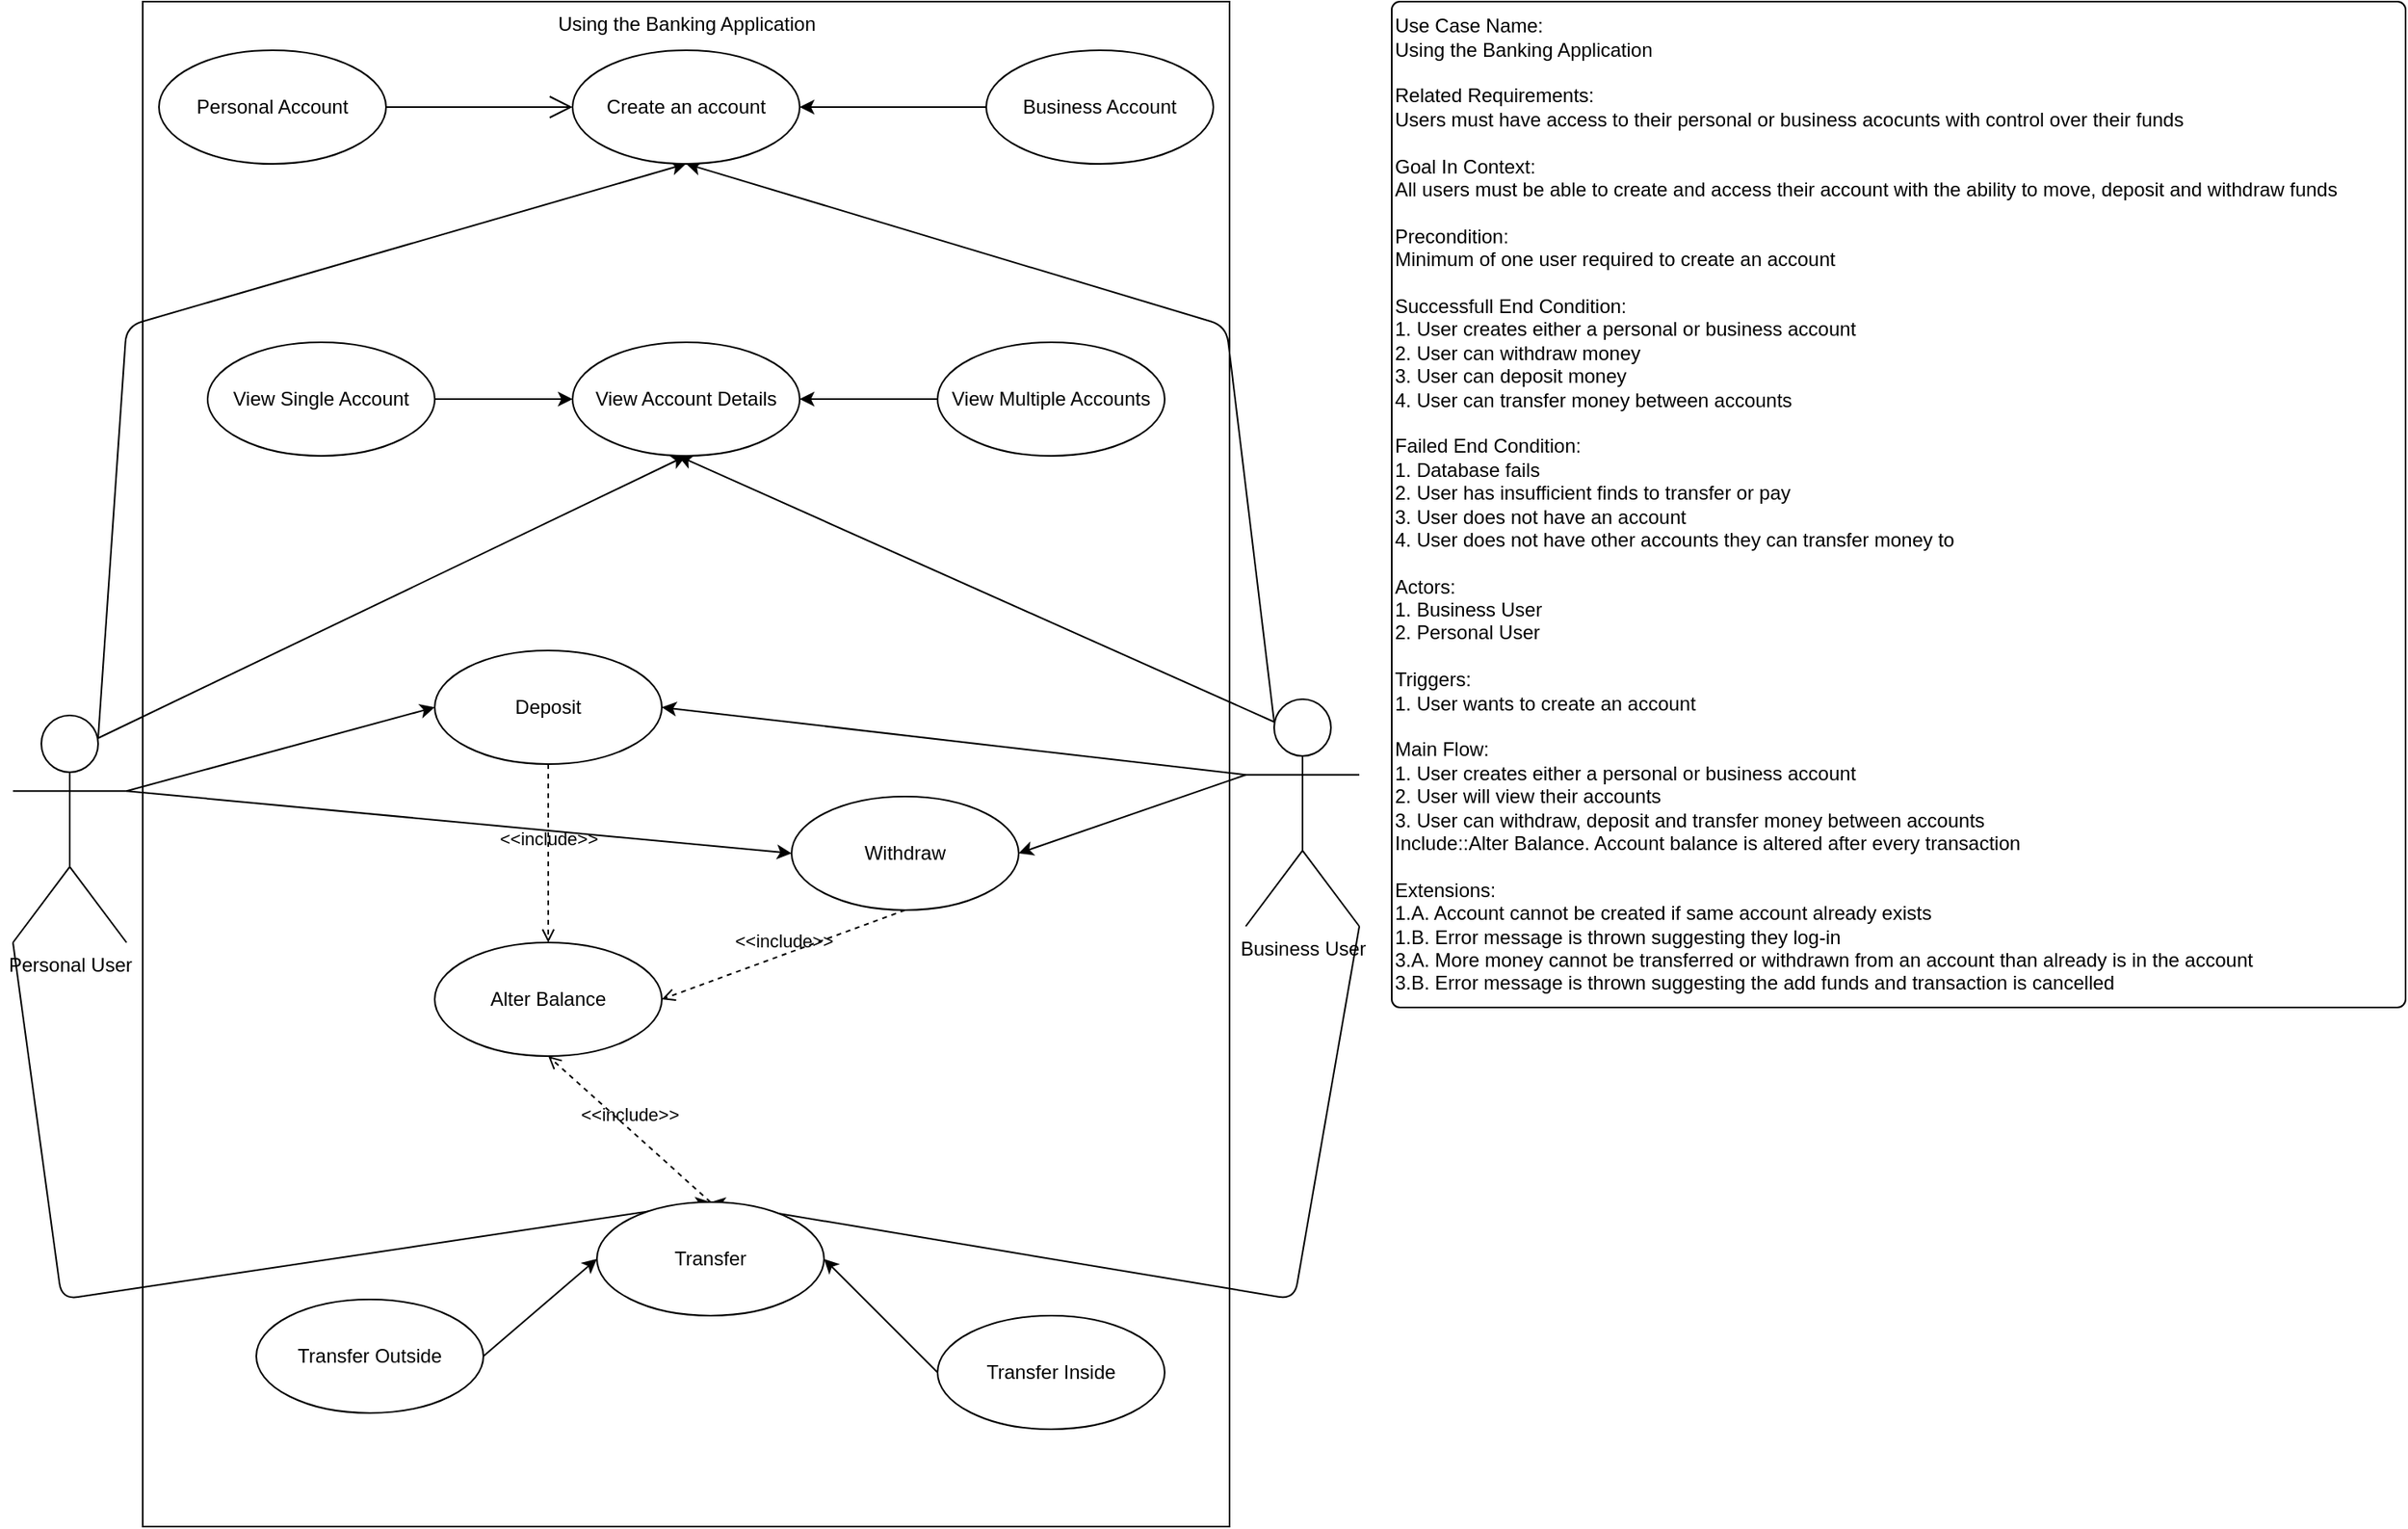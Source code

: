 <mxfile>
    <diagram id="ZalmG5EZ3Z9tpUEbuHGg" name="Page-1">
        <mxGraphModel dx="2238" dy="1213" grid="1" gridSize="10" guides="1" tooltips="1" connect="1" arrows="1" fold="1" page="1" pageScale="1" pageWidth="850" pageHeight="1100" math="0" shadow="0">
            <root>
                <mxCell id="0"/>
                <mxCell id="1" parent="0"/>
                <mxCell id="58" value="Using the Banking Application" style="html=1;align=center;verticalAlign=top;rounded=0;absoluteArcSize=1;arcSize=20;glass=0;" parent="1" vertex="1">
                    <mxGeometry x="90" y="40" width="670" height="940" as="geometry"/>
                </mxCell>
                <mxCell id="26" style="edgeStyle=none;html=1;exitX=0.75;exitY=0.1;exitDx=0;exitDy=0;exitPerimeter=0;entryX=0.5;entryY=1;entryDx=0;entryDy=0;" parent="1" source="2" target="10" edge="1">
                    <mxGeometry relative="1" as="geometry">
                        <Array as="points">
                            <mxPoint x="80" y="240"/>
                        </Array>
                    </mxGeometry>
                </mxCell>
                <mxCell id="33" style="edgeStyle=none;html=1;exitX=0;exitY=1;exitDx=0;exitDy=0;exitPerimeter=0;entryX=0.5;entryY=0;entryDx=0;entryDy=0;" parent="1" source="2" target="36" edge="1">
                    <mxGeometry relative="1" as="geometry">
                        <Array as="points">
                            <mxPoint x="40" y="840"/>
                        </Array>
                    </mxGeometry>
                </mxCell>
                <mxCell id="48" style="edgeStyle=none;html=1;exitX=1;exitY=0.333;exitDx=0;exitDy=0;exitPerimeter=0;entryX=0;entryY=0.5;entryDx=0;entryDy=0;" parent="1" source="2" target="20" edge="1">
                    <mxGeometry relative="1" as="geometry"/>
                </mxCell>
                <mxCell id="51" style="edgeStyle=none;html=1;exitX=1;exitY=0.333;exitDx=0;exitDy=0;exitPerimeter=0;entryX=0;entryY=0.5;entryDx=0;entryDy=0;" parent="1" source="2" target="21" edge="1">
                    <mxGeometry relative="1" as="geometry"/>
                </mxCell>
                <mxCell id="52" style="edgeStyle=none;html=1;exitX=0.75;exitY=0.1;exitDx=0;exitDy=0;exitPerimeter=0;entryX=0.5;entryY=1;entryDx=0;entryDy=0;" parent="1" source="2" target="37" edge="1">
                    <mxGeometry relative="1" as="geometry"/>
                </mxCell>
                <mxCell id="2" value="Personal User&lt;br&gt;" style="shape=umlActor;verticalLabelPosition=bottom;verticalAlign=top;html=1;" parent="1" vertex="1">
                    <mxGeometry x="10" y="480" width="70" height="140" as="geometry"/>
                </mxCell>
                <mxCell id="25" style="edgeStyle=none;html=1;exitX=0.25;exitY=0.1;exitDx=0;exitDy=0;exitPerimeter=0;entryX=0.5;entryY=1;entryDx=0;entryDy=0;" parent="1" source="5" target="10" edge="1">
                    <mxGeometry relative="1" as="geometry">
                        <mxPoint x="430" y="180" as="targetPoint"/>
                        <Array as="points">
                            <mxPoint x="758" y="240"/>
                        </Array>
                    </mxGeometry>
                </mxCell>
                <mxCell id="34" style="edgeStyle=none;html=1;exitX=1;exitY=1;exitDx=0;exitDy=0;exitPerimeter=0;entryX=0.5;entryY=0;entryDx=0;entryDy=0;" parent="1" source="5" target="36" edge="1">
                    <mxGeometry relative="1" as="geometry">
                        <Array as="points">
                            <mxPoint x="800" y="840"/>
                        </Array>
                    </mxGeometry>
                </mxCell>
                <mxCell id="49" style="edgeStyle=none;html=1;exitX=0;exitY=0.333;exitDx=0;exitDy=0;exitPerimeter=0;entryX=1;entryY=0.5;entryDx=0;entryDy=0;" parent="1" source="5" target="21" edge="1">
                    <mxGeometry relative="1" as="geometry"/>
                </mxCell>
                <mxCell id="50" style="edgeStyle=none;html=1;exitX=0;exitY=0.333;exitDx=0;exitDy=0;exitPerimeter=0;entryX=1;entryY=0.5;entryDx=0;entryDy=0;" parent="1" source="5" target="20" edge="1">
                    <mxGeometry relative="1" as="geometry"/>
                </mxCell>
                <mxCell id="53" style="edgeStyle=none;html=1;exitX=0.25;exitY=0.1;exitDx=0;exitDy=0;exitPerimeter=0;" parent="1" source="5" edge="1">
                    <mxGeometry relative="1" as="geometry">
                        <mxPoint x="420" y="320" as="targetPoint"/>
                    </mxGeometry>
                </mxCell>
                <mxCell id="5" value="Business User&lt;br&gt;" style="shape=umlActor;verticalLabelPosition=bottom;verticalAlign=top;html=1;" parent="1" vertex="1">
                    <mxGeometry x="770" y="470" width="70" height="140" as="geometry"/>
                </mxCell>
                <mxCell id="21" value="Withdraw" style="ellipse;whiteSpace=wrap;html=1;" parent="1" vertex="1">
                    <mxGeometry x="490" y="530" width="140" height="70" as="geometry"/>
                </mxCell>
                <mxCell id="13" value="Business Account" style="ellipse;whiteSpace=wrap;html=1;" parent="1" vertex="1">
                    <mxGeometry x="610" y="70" width="140" height="70" as="geometry"/>
                </mxCell>
                <mxCell id="19" style="edgeStyle=none;html=1;exitX=0;exitY=0.5;exitDx=0;exitDy=0;entryX=1;entryY=0.5;entryDx=0;entryDy=0;" parent="1" source="13" target="10" edge="1">
                    <mxGeometry relative="1" as="geometry"/>
                </mxCell>
                <mxCell id="10" value="Create an account" style="ellipse;whiteSpace=wrap;html=1;" parent="1" vertex="1">
                    <mxGeometry x="355" y="70" width="140" height="70" as="geometry"/>
                </mxCell>
                <mxCell id="15" value="" style="endArrow=open;endFill=1;endSize=12;html=1;exitX=1;exitY=0.5;exitDx=0;exitDy=0;entryX=0;entryY=0.5;entryDx=0;entryDy=0;" parent="1" source="11" target="10" edge="1">
                    <mxGeometry width="160" relative="1" as="geometry">
                        <mxPoint x="300" y="145" as="sourcePoint"/>
                        <mxPoint x="420" y="144.5" as="targetPoint"/>
                    </mxGeometry>
                </mxCell>
                <mxCell id="11" value="Personal Account&lt;span style=&quot;color: rgba(0, 0, 0, 0); font-family: monospace; font-size: 0px; text-align: start;&quot;&gt;%3CmxGraphModel%3E%3Croot%3E%3CmxCell%20id%3D%220%22%2F%3E%3CmxCell%20id%3D%221%22%20parent%3D%220%22%2F%3E%3CmxCell%20id%3D%222%22%20value%3D%22Personal%20User%26lt%3Bbr%26gt%3B%22%20style%3D%22shape%3DumlActor%3BverticalLabelPosition%3Dbottom%3BverticalAlign%3Dtop%3Bhtml%3D1%3B%22%20vertex%3D%221%22%20parent%3D%221%22%3E%3CmxGeometry%20x%3D%22150%22%20y%3D%22310%22%20width%3D%2270%22%20height%3D%22140%22%20as%3D%22geometry%22%2F%3E%3C%2FmxCell%3E%3C%2Froot%3E%3C%2FmxGraphModel%3E&lt;/span&gt;" style="ellipse;whiteSpace=wrap;html=1;" parent="1" vertex="1">
                    <mxGeometry x="100" y="70" width="140" height="70" as="geometry"/>
                </mxCell>
                <mxCell id="37" value="View Account Details" style="ellipse;whiteSpace=wrap;html=1;" parent="1" vertex="1">
                    <mxGeometry x="355" y="250" width="140" height="70" as="geometry"/>
                </mxCell>
                <mxCell id="23" value="Transfer Inside" style="ellipse;whiteSpace=wrap;html=1;" parent="1" vertex="1">
                    <mxGeometry x="580" y="850" width="140" height="70" as="geometry"/>
                </mxCell>
                <mxCell id="40" style="edgeStyle=none;html=1;exitX=0;exitY=0.5;exitDx=0;exitDy=0;entryX=1;entryY=0.5;entryDx=0;entryDy=0;" parent="1" source="23" target="36" edge="1">
                    <mxGeometry relative="1" as="geometry"/>
                </mxCell>
                <mxCell id="36" value="Transfer" style="ellipse;whiteSpace=wrap;html=1;" parent="1" vertex="1">
                    <mxGeometry x="370" y="780" width="140" height="70" as="geometry"/>
                </mxCell>
                <mxCell id="39" style="edgeStyle=none;html=1;exitX=1;exitY=0.5;exitDx=0;exitDy=0;entryX=0;entryY=0.5;entryDx=0;entryDy=0;" parent="1" source="22" target="36" edge="1">
                    <mxGeometry relative="1" as="geometry"/>
                </mxCell>
                <mxCell id="22" value="Transfer Outside" style="ellipse;whiteSpace=wrap;html=1;" parent="1" vertex="1">
                    <mxGeometry x="160" y="840" width="140" height="70" as="geometry"/>
                </mxCell>
                <mxCell id="20" value="Deposit" style="ellipse;whiteSpace=wrap;html=1;" parent="1" vertex="1">
                    <mxGeometry x="270" y="440" width="140" height="70" as="geometry"/>
                </mxCell>
                <mxCell id="44" style="edgeStyle=none;html=1;exitX=0;exitY=0.5;exitDx=0;exitDy=0;entryX=1;entryY=0.5;entryDx=0;entryDy=0;startArrow=none;" parent="1" source="41" target="37" edge="1">
                    <mxGeometry relative="1" as="geometry"/>
                </mxCell>
                <mxCell id="41" value="View Multiple Accounts" style="ellipse;whiteSpace=wrap;html=1;" parent="1" vertex="1">
                    <mxGeometry x="580" y="250" width="140" height="70" as="geometry"/>
                </mxCell>
                <mxCell id="43" style="edgeStyle=none;html=1;exitX=1;exitY=0.5;exitDx=0;exitDy=0;entryX=0;entryY=0.5;entryDx=0;entryDy=0;" parent="1" source="42" target="37" edge="1">
                    <mxGeometry relative="1" as="geometry"/>
                </mxCell>
                <mxCell id="42" value="View Single Account" style="ellipse;whiteSpace=wrap;html=1;" parent="1" vertex="1">
                    <mxGeometry x="130" y="250" width="140" height="70" as="geometry"/>
                </mxCell>
                <mxCell id="47" value="Alter Balance" style="ellipse;whiteSpace=wrap;html=1;" parent="1" vertex="1">
                    <mxGeometry x="270" y="620" width="140" height="70" as="geometry"/>
                </mxCell>
                <mxCell id="54" value="&amp;lt;&amp;lt;include&amp;gt;&amp;gt;" style="html=1;verticalAlign=bottom;labelBackgroundColor=none;endArrow=open;endFill=0;dashed=1;entryX=0.5;entryY=0;entryDx=0;entryDy=0;exitX=0.5;exitY=1;exitDx=0;exitDy=0;" parent="1" source="20" target="47" edge="1">
                    <mxGeometry width="160" relative="1" as="geometry">
                        <mxPoint x="260" y="590" as="sourcePoint"/>
                        <mxPoint x="420" y="590" as="targetPoint"/>
                    </mxGeometry>
                </mxCell>
                <mxCell id="55" value="&amp;lt;&amp;lt;include&amp;gt;&amp;gt;" style="html=1;verticalAlign=bottom;labelBackgroundColor=none;endArrow=open;endFill=0;dashed=1;entryX=1;entryY=0.5;entryDx=0;entryDy=0;exitX=0.5;exitY=1;exitDx=0;exitDy=0;" parent="1" source="21" target="47" edge="1">
                    <mxGeometry width="160" relative="1" as="geometry">
                        <mxPoint x="330" y="570" as="sourcePoint"/>
                        <mxPoint x="490" y="570" as="targetPoint"/>
                    </mxGeometry>
                </mxCell>
                <mxCell id="56" value="&amp;lt;&amp;lt;include&amp;gt;&amp;gt;" style="html=1;verticalAlign=bottom;labelBackgroundColor=none;endArrow=open;endFill=0;dashed=1;entryX=0.5;entryY=1;entryDx=0;entryDy=0;exitX=0.5;exitY=0;exitDx=0;exitDy=0;" parent="1" source="36" target="47" edge="1">
                    <mxGeometry width="160" relative="1" as="geometry">
                        <mxPoint x="330" y="570" as="sourcePoint"/>
                        <mxPoint x="490" y="570" as="targetPoint"/>
                    </mxGeometry>
                </mxCell>
                <mxCell id="59" value="Use Case Name:&lt;br&gt;Using the Banking Application&lt;br&gt;&lt;br&gt;Related Requirements:&lt;br&gt;Users must have access to their personal or business acocunts with control over their funds&lt;br&gt;&lt;br&gt;Goal In Context:&lt;br&gt;All users must be able to create and access their account with the ability to move, deposit and withdraw funds&lt;br&gt;&lt;br&gt;Precondition:&lt;br&gt;Minimum of one user required to create an account&lt;br&gt;&lt;br&gt;Successfull End Condition:&lt;br&gt;1. User creates either a personal or business account&lt;br&gt;2. User can withdraw money&lt;br&gt;3. User can deposit money&lt;br&gt;4. User can transfer money between accounts&lt;br&gt;&lt;br&gt;Failed End Condition:&lt;br&gt;1. Database fails&lt;br&gt;2. User has insufficient finds to transfer or pay&lt;br&gt;3. User does not have an account&lt;br&gt;4. User does not have other accounts they can transfer money to&lt;br&gt;&lt;br&gt;Actors:&lt;br&gt;1. Business User&lt;br&gt;2. Personal User&lt;br&gt;&lt;br&gt;Triggers:&lt;br&gt;1. User wants to create an account&lt;br&gt;&lt;br&gt;Main Flow:&lt;br&gt;1. User creates either a personal or business account&lt;br&gt;2. User will view their accounts&lt;br&gt;3. User can withdraw, deposit and transfer money between accounts&lt;br&gt;Include::Alter Balance. Account balance is altered after every transaction&lt;br&gt;&lt;br&gt;Extensions:&lt;br&gt;1.A. Account cannot be created if same account already exists&lt;br&gt;1.B. Error message is thrown suggesting they log-in&lt;br&gt;3.A. More money cannot be transferred or withdrawn from an account than already is in the account&lt;br&gt;3.B. Error message is thrown suggesting the add funds and transaction is cancelled" style="html=1;align=left;verticalAlign=middle;rounded=1;absoluteArcSize=1;arcSize=10;dashed=0;" vertex="1" parent="1">
                    <mxGeometry x="860" y="40" width="625" height="620" as="geometry"/>
                </mxCell>
            </root>
        </mxGraphModel>
    </diagram>
</mxfile>
